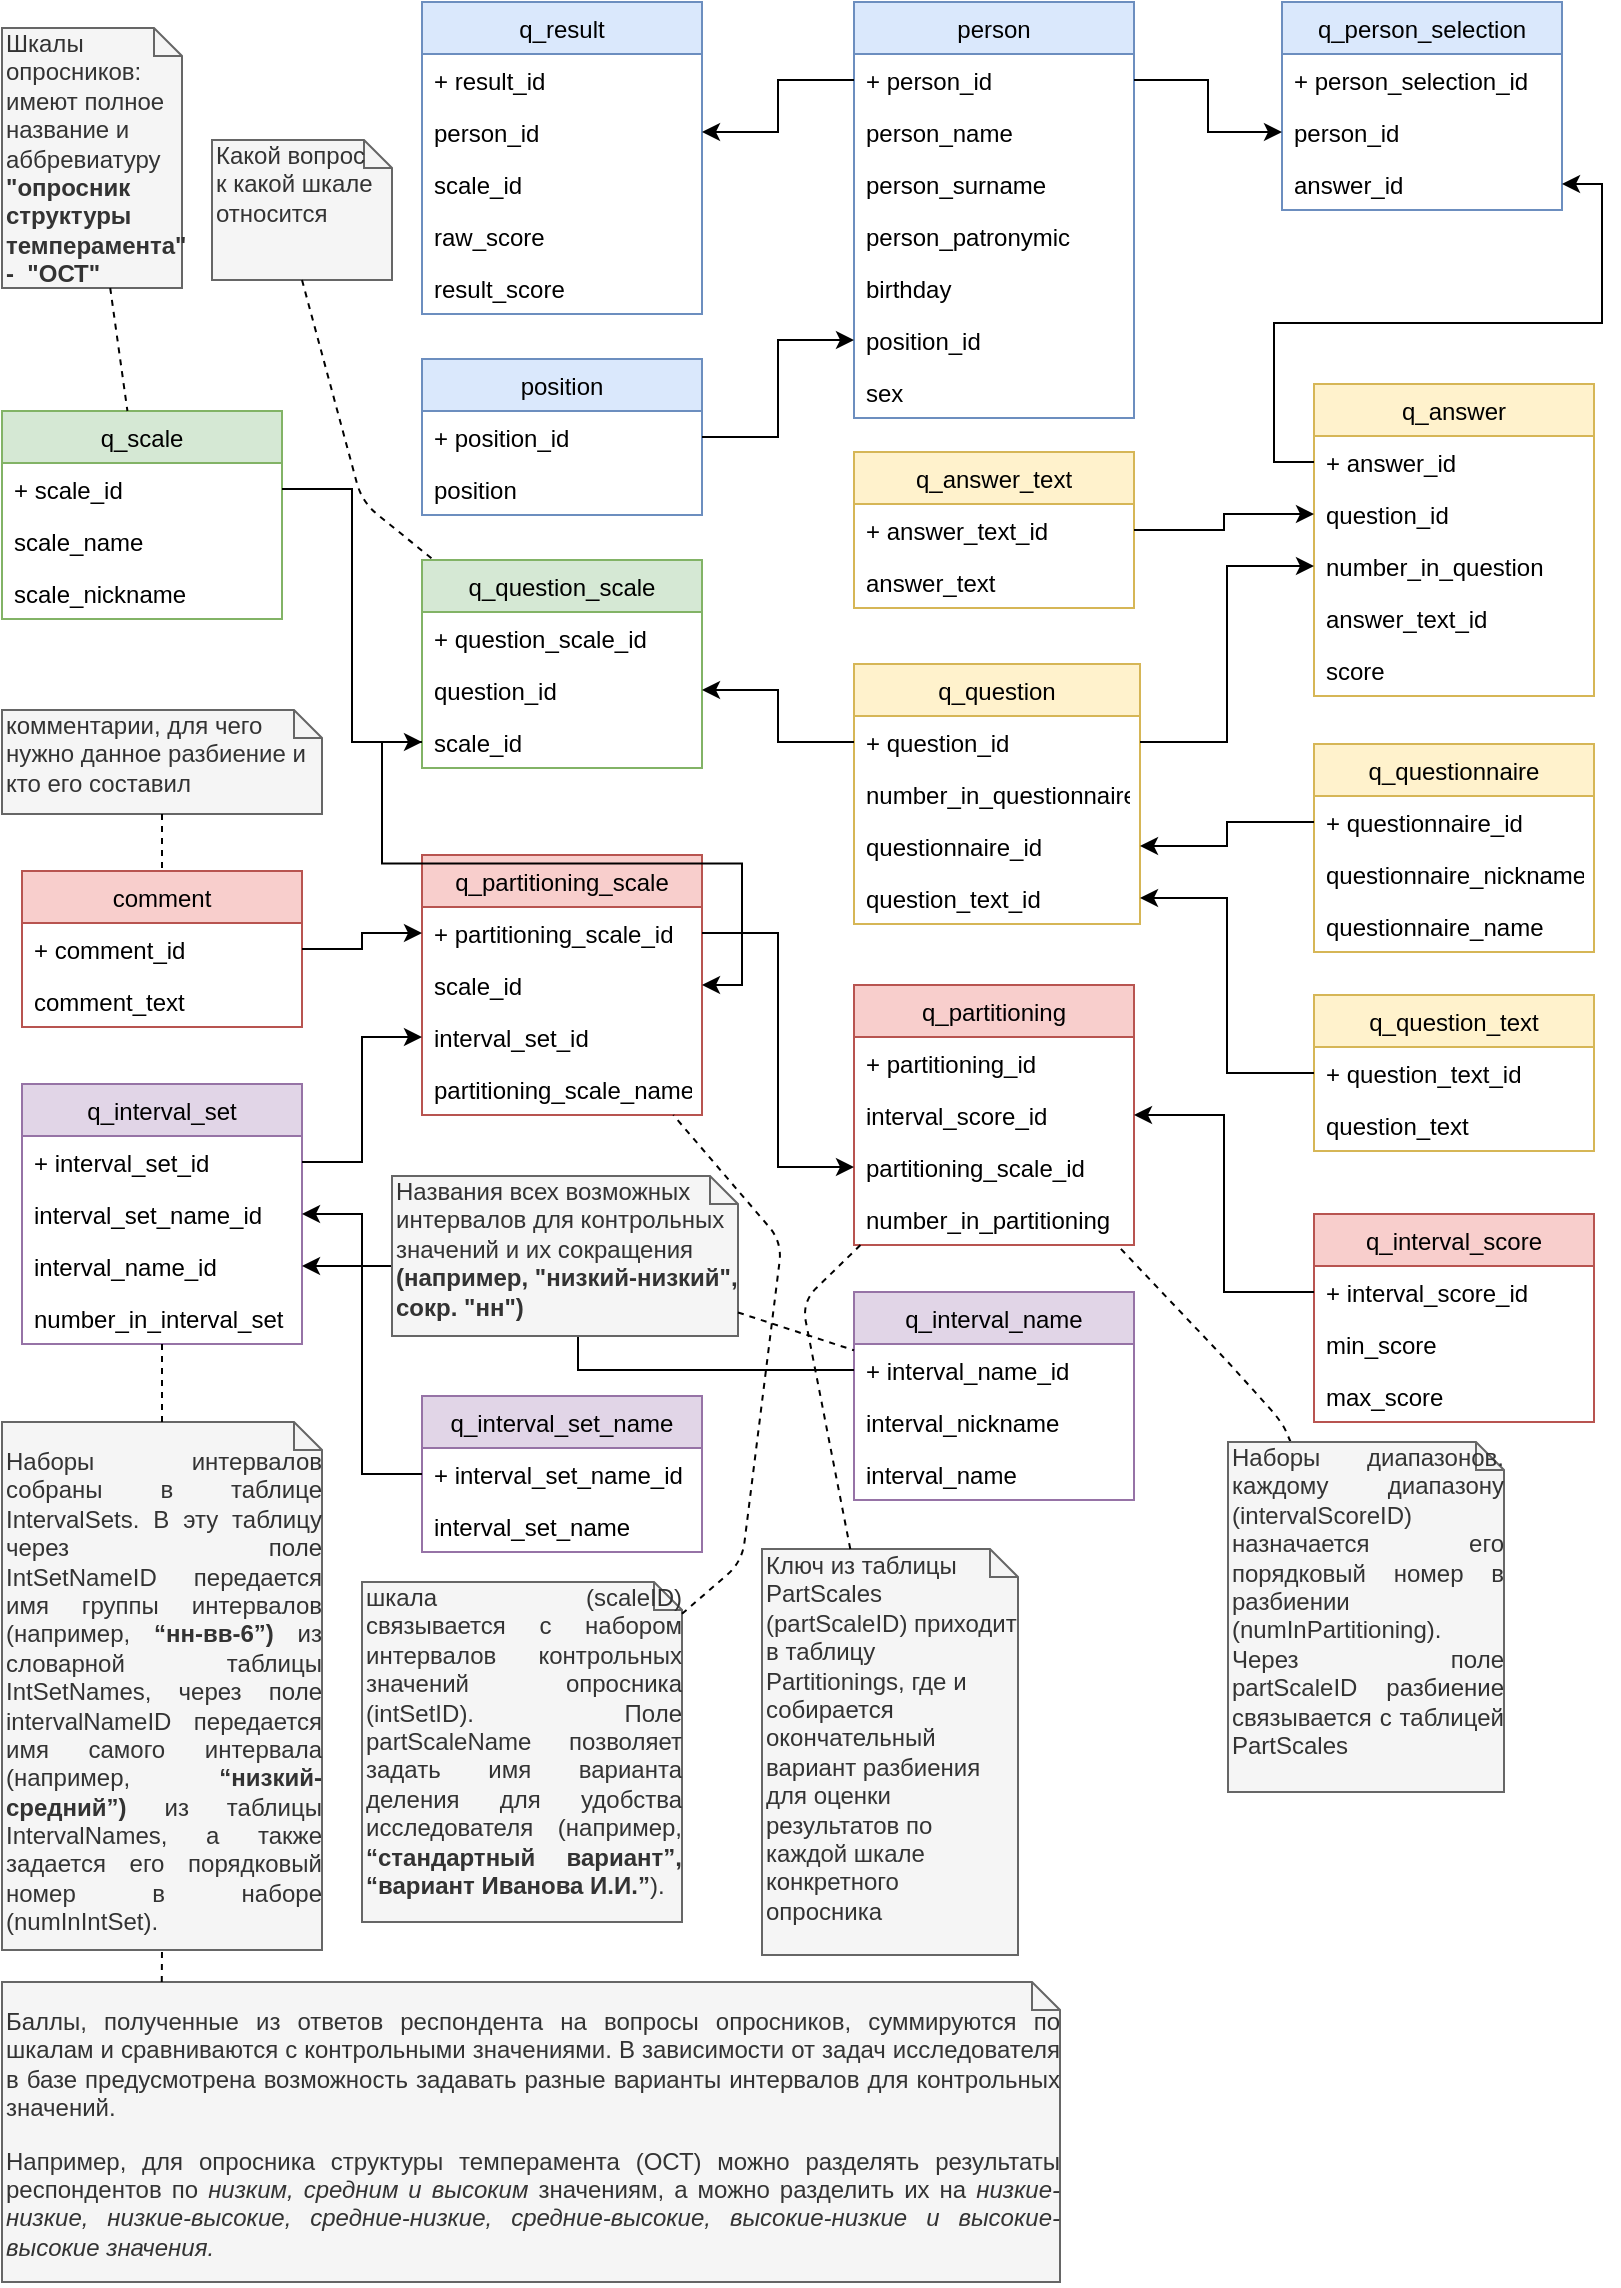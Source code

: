 <mxfile version="12.3.3" type="github" pages="1">
  <diagram id="iFBTR7gXfTiIHQD0XVNO" name="Page-1">
    <mxGraphModel dx="1172" dy="512" grid="1" gridSize="10" guides="1" tooltips="1" connect="1" arrows="1" fold="1" page="1" pageScale="1" pageWidth="827" pageHeight="1169" math="0" shadow="0">
      <root>
        <mxCell id="0"/>
        <mxCell id="1" parent="0"/>
        <mxCell id="z2BmbQ6l0MY7L84lB-eh-4" value="q_question" style="swimlane;fontStyle=0;childLayout=stackLayout;horizontal=1;startSize=26;fillColor=#fff2cc;horizontalStack=0;resizeParent=1;resizeParentMax=0;resizeLast=0;collapsible=1;marginBottom=0;strokeColor=#d6b656;" parent="1" vertex="1">
          <mxGeometry x="436" y="351" width="143" height="130" as="geometry"/>
        </mxCell>
        <mxCell id="z2BmbQ6l0MY7L84lB-eh-5" value="+ question_id" style="text;strokeColor=none;fillColor=none;align=left;verticalAlign=top;spacingLeft=4;spacingRight=4;overflow=hidden;rotatable=0;points=[[0,0.5],[1,0.5]];portConstraint=eastwest;" parent="z2BmbQ6l0MY7L84lB-eh-4" vertex="1">
          <mxGeometry y="26" width="143" height="26" as="geometry"/>
        </mxCell>
        <mxCell id="z2BmbQ6l0MY7L84lB-eh-6" value="number_in_questionnaire" style="text;strokeColor=none;fillColor=none;align=left;verticalAlign=top;spacingLeft=4;spacingRight=4;overflow=hidden;rotatable=0;points=[[0,0.5],[1,0.5]];portConstraint=eastwest;" parent="z2BmbQ6l0MY7L84lB-eh-4" vertex="1">
          <mxGeometry y="52" width="143" height="26" as="geometry"/>
        </mxCell>
        <mxCell id="z2BmbQ6l0MY7L84lB-eh-7" value="questionnaire_id" style="text;strokeColor=none;fillColor=none;align=left;verticalAlign=top;spacingLeft=4;spacingRight=4;overflow=hidden;rotatable=0;points=[[0,0.5],[1,0.5]];portConstraint=eastwest;" parent="z2BmbQ6l0MY7L84lB-eh-4" vertex="1">
          <mxGeometry y="78" width="143" height="26" as="geometry"/>
        </mxCell>
        <mxCell id="z2BmbQ6l0MY7L84lB-eh-54" value="question_text_id" style="text;strokeColor=none;fillColor=none;align=left;verticalAlign=top;spacingLeft=4;spacingRight=4;overflow=hidden;rotatable=0;points=[[0,0.5],[1,0.5]];portConstraint=eastwest;" parent="z2BmbQ6l0MY7L84lB-eh-4" vertex="1">
          <mxGeometry y="104" width="143" height="26" as="geometry"/>
        </mxCell>
        <mxCell id="z2BmbQ6l0MY7L84lB-eh-8" value="q_questionnaire" style="swimlane;fontStyle=0;childLayout=stackLayout;horizontal=1;startSize=26;fillColor=#fff2cc;horizontalStack=0;resizeParent=1;resizeParentMax=0;resizeLast=0;collapsible=1;marginBottom=0;strokeColor=#d6b656;" parent="1" vertex="1">
          <mxGeometry x="666" y="391" width="140" height="104" as="geometry"/>
        </mxCell>
        <mxCell id="z2BmbQ6l0MY7L84lB-eh-9" value="+ questionnaire_id" style="text;strokeColor=none;fillColor=none;align=left;verticalAlign=top;spacingLeft=4;spacingRight=4;overflow=hidden;rotatable=0;points=[[0,0.5],[1,0.5]];portConstraint=eastwest;" parent="z2BmbQ6l0MY7L84lB-eh-8" vertex="1">
          <mxGeometry y="26" width="140" height="26" as="geometry"/>
        </mxCell>
        <mxCell id="z2BmbQ6l0MY7L84lB-eh-10" value="questionnaire_nickname" style="text;strokeColor=none;fillColor=none;align=left;verticalAlign=top;spacingLeft=4;spacingRight=4;overflow=hidden;rotatable=0;points=[[0,0.5],[1,0.5]];portConstraint=eastwest;" parent="z2BmbQ6l0MY7L84lB-eh-8" vertex="1">
          <mxGeometry y="52" width="140" height="26" as="geometry"/>
        </mxCell>
        <mxCell id="z2BmbQ6l0MY7L84lB-eh-11" value="questionnaire_name" style="text;strokeColor=none;fillColor=none;align=left;verticalAlign=top;spacingLeft=4;spacingRight=4;overflow=hidden;rotatable=0;points=[[0,0.5],[1,0.5]];portConstraint=eastwest;" parent="z2BmbQ6l0MY7L84lB-eh-8" vertex="1">
          <mxGeometry y="78" width="140" height="26" as="geometry"/>
        </mxCell>
        <mxCell id="z2BmbQ6l0MY7L84lB-eh-12" value="person" style="swimlane;fontStyle=0;childLayout=stackLayout;horizontal=1;startSize=26;fillColor=#dae8fc;horizontalStack=0;resizeParent=1;resizeParentMax=0;resizeLast=0;collapsible=1;marginBottom=0;strokeColor=#6c8ebf;" parent="1" vertex="1">
          <mxGeometry x="436" y="20" width="140" height="208" as="geometry"/>
        </mxCell>
        <mxCell id="z2BmbQ6l0MY7L84lB-eh-13" value="+ person_id" style="text;strokeColor=none;fillColor=none;align=left;verticalAlign=top;spacingLeft=4;spacingRight=4;overflow=hidden;rotatable=0;points=[[0,0.5],[1,0.5]];portConstraint=eastwest;" parent="z2BmbQ6l0MY7L84lB-eh-12" vertex="1">
          <mxGeometry y="26" width="140" height="26" as="geometry"/>
        </mxCell>
        <mxCell id="z2BmbQ6l0MY7L84lB-eh-14" value="person_name" style="text;strokeColor=none;fillColor=none;align=left;verticalAlign=top;spacingLeft=4;spacingRight=4;overflow=hidden;rotatable=0;points=[[0,0.5],[1,0.5]];portConstraint=eastwest;" parent="z2BmbQ6l0MY7L84lB-eh-12" vertex="1">
          <mxGeometry y="52" width="140" height="26" as="geometry"/>
        </mxCell>
        <mxCell id="z2BmbQ6l0MY7L84lB-eh-15" value="person_surname" style="text;strokeColor=none;fillColor=none;align=left;verticalAlign=top;spacingLeft=4;spacingRight=4;overflow=hidden;rotatable=0;points=[[0,0.5],[1,0.5]];portConstraint=eastwest;" parent="z2BmbQ6l0MY7L84lB-eh-12" vertex="1">
          <mxGeometry y="78" width="140" height="26" as="geometry"/>
        </mxCell>
        <mxCell id="z2BmbQ6l0MY7L84lB-eh-16" value="person_patronymic" style="text;strokeColor=none;fillColor=none;align=left;verticalAlign=top;spacingLeft=4;spacingRight=4;overflow=hidden;rotatable=0;points=[[0,0.5],[1,0.5]];portConstraint=eastwest;" parent="z2BmbQ6l0MY7L84lB-eh-12" vertex="1">
          <mxGeometry y="104" width="140" height="26" as="geometry"/>
        </mxCell>
        <mxCell id="z2BmbQ6l0MY7L84lB-eh-17" value="birthday" style="text;strokeColor=none;fillColor=none;align=left;verticalAlign=top;spacingLeft=4;spacingRight=4;overflow=hidden;rotatable=0;points=[[0,0.5],[1,0.5]];portConstraint=eastwest;" parent="z2BmbQ6l0MY7L84lB-eh-12" vertex="1">
          <mxGeometry y="130" width="140" height="26" as="geometry"/>
        </mxCell>
        <mxCell id="z2BmbQ6l0MY7L84lB-eh-18" value="position_id" style="text;strokeColor=none;fillColor=none;align=left;verticalAlign=top;spacingLeft=4;spacingRight=4;overflow=hidden;rotatable=0;points=[[0,0.5],[1,0.5]];portConstraint=eastwest;" parent="z2BmbQ6l0MY7L84lB-eh-12" vertex="1">
          <mxGeometry y="156" width="140" height="26" as="geometry"/>
        </mxCell>
        <mxCell id="yYKGKoS039EIgSRdd9-Q-1" value="sex" style="text;strokeColor=none;fillColor=none;align=left;verticalAlign=top;spacingLeft=4;spacingRight=4;overflow=hidden;rotatable=0;points=[[0,0.5],[1,0.5]];portConstraint=eastwest;" vertex="1" parent="z2BmbQ6l0MY7L84lB-eh-12">
          <mxGeometry y="182" width="140" height="26" as="geometry"/>
        </mxCell>
        <mxCell id="z2BmbQ6l0MY7L84lB-eh-19" value="q_result" style="swimlane;fontStyle=0;childLayout=stackLayout;horizontal=1;startSize=26;fillColor=#dae8fc;horizontalStack=0;resizeParent=1;resizeParentMax=0;resizeLast=0;collapsible=1;marginBottom=0;strokeColor=#6c8ebf;" parent="1" vertex="1">
          <mxGeometry x="220" y="20" width="140" height="156" as="geometry"/>
        </mxCell>
        <mxCell id="z2BmbQ6l0MY7L84lB-eh-20" value="+ result_id" style="text;strokeColor=none;fillColor=none;align=left;verticalAlign=top;spacingLeft=4;spacingRight=4;overflow=hidden;rotatable=0;points=[[0,0.5],[1,0.5]];portConstraint=eastwest;" parent="z2BmbQ6l0MY7L84lB-eh-19" vertex="1">
          <mxGeometry y="26" width="140" height="26" as="geometry"/>
        </mxCell>
        <mxCell id="z2BmbQ6l0MY7L84lB-eh-21" value="person_id" style="text;strokeColor=none;fillColor=none;align=left;verticalAlign=top;spacingLeft=4;spacingRight=4;overflow=hidden;rotatable=0;points=[[0,0.5],[1,0.5]];portConstraint=eastwest;" parent="z2BmbQ6l0MY7L84lB-eh-19" vertex="1">
          <mxGeometry y="52" width="140" height="26" as="geometry"/>
        </mxCell>
        <mxCell id="z2BmbQ6l0MY7L84lB-eh-22" value="scale_id" style="text;strokeColor=none;fillColor=none;align=left;verticalAlign=top;spacingLeft=4;spacingRight=4;overflow=hidden;rotatable=0;points=[[0,0.5],[1,0.5]];portConstraint=eastwest;" parent="z2BmbQ6l0MY7L84lB-eh-19" vertex="1">
          <mxGeometry y="78" width="140" height="26" as="geometry"/>
        </mxCell>
        <mxCell id="z2BmbQ6l0MY7L84lB-eh-23" value="raw_score" style="text;strokeColor=none;fillColor=none;align=left;verticalAlign=top;spacingLeft=4;spacingRight=4;overflow=hidden;rotatable=0;points=[[0,0.5],[1,0.5]];portConstraint=eastwest;" parent="z2BmbQ6l0MY7L84lB-eh-19" vertex="1">
          <mxGeometry y="104" width="140" height="26" as="geometry"/>
        </mxCell>
        <mxCell id="z2BmbQ6l0MY7L84lB-eh-24" value="result_score" style="text;strokeColor=none;fillColor=none;align=left;verticalAlign=top;spacingLeft=4;spacingRight=4;overflow=hidden;rotatable=0;points=[[0,0.5],[1,0.5]];portConstraint=eastwest;" parent="z2BmbQ6l0MY7L84lB-eh-19" vertex="1">
          <mxGeometry y="130" width="140" height="26" as="geometry"/>
        </mxCell>
        <mxCell id="z2BmbQ6l0MY7L84lB-eh-26" value="q_person_selection" style="swimlane;fontStyle=0;childLayout=stackLayout;horizontal=1;startSize=26;fillColor=#dae8fc;horizontalStack=0;resizeParent=1;resizeParentMax=0;resizeLast=0;collapsible=1;marginBottom=0;strokeColor=#6c8ebf;" parent="1" vertex="1">
          <mxGeometry x="650" y="20" width="140" height="104" as="geometry"/>
        </mxCell>
        <mxCell id="z2BmbQ6l0MY7L84lB-eh-27" value="+ person_selection_id" style="text;strokeColor=none;fillColor=none;align=left;verticalAlign=top;spacingLeft=4;spacingRight=4;overflow=hidden;rotatable=0;points=[[0,0.5],[1,0.5]];portConstraint=eastwest;" parent="z2BmbQ6l0MY7L84lB-eh-26" vertex="1">
          <mxGeometry y="26" width="140" height="26" as="geometry"/>
        </mxCell>
        <mxCell id="z2BmbQ6l0MY7L84lB-eh-28" value="person_id" style="text;strokeColor=none;fillColor=none;align=left;verticalAlign=top;spacingLeft=4;spacingRight=4;overflow=hidden;rotatable=0;points=[[0,0.5],[1,0.5]];portConstraint=eastwest;" parent="z2BmbQ6l0MY7L84lB-eh-26" vertex="1">
          <mxGeometry y="52" width="140" height="26" as="geometry"/>
        </mxCell>
        <mxCell id="z2BmbQ6l0MY7L84lB-eh-29" value="answer_id" style="text;strokeColor=none;fillColor=none;align=left;verticalAlign=top;spacingLeft=4;spacingRight=4;overflow=hidden;rotatable=0;points=[[0,0.5],[1,0.5]];portConstraint=eastwest;" parent="z2BmbQ6l0MY7L84lB-eh-26" vertex="1">
          <mxGeometry y="78" width="140" height="26" as="geometry"/>
        </mxCell>
        <mxCell id="z2BmbQ6l0MY7L84lB-eh-32" value="q_answer" style="swimlane;fontStyle=0;childLayout=stackLayout;horizontal=1;startSize=26;fillColor=#fff2cc;horizontalStack=0;resizeParent=1;resizeParentMax=0;resizeLast=0;collapsible=1;marginBottom=0;strokeColor=#d6b656;" parent="1" vertex="1">
          <mxGeometry x="666" y="211" width="140" height="156" as="geometry"/>
        </mxCell>
        <mxCell id="z2BmbQ6l0MY7L84lB-eh-33" value="+ answer_id" style="text;strokeColor=none;fillColor=none;align=left;verticalAlign=top;spacingLeft=4;spacingRight=4;overflow=hidden;rotatable=0;points=[[0,0.5],[1,0.5]];portConstraint=eastwest;" parent="z2BmbQ6l0MY7L84lB-eh-32" vertex="1">
          <mxGeometry y="26" width="140" height="26" as="geometry"/>
        </mxCell>
        <mxCell id="z2BmbQ6l0MY7L84lB-eh-36" value="question_id" style="text;strokeColor=none;fillColor=none;align=left;verticalAlign=top;spacingLeft=4;spacingRight=4;overflow=hidden;rotatable=0;points=[[0,0.5],[1,0.5]];portConstraint=eastwest;" parent="z2BmbQ6l0MY7L84lB-eh-32" vertex="1">
          <mxGeometry y="52" width="140" height="26" as="geometry"/>
        </mxCell>
        <mxCell id="z2BmbQ6l0MY7L84lB-eh-35" value="number_in_question" style="text;strokeColor=none;fillColor=none;align=left;verticalAlign=top;spacingLeft=4;spacingRight=4;overflow=hidden;rotatable=0;points=[[0,0.5],[1,0.5]];portConstraint=eastwest;" parent="z2BmbQ6l0MY7L84lB-eh-32" vertex="1">
          <mxGeometry y="78" width="140" height="26" as="geometry"/>
        </mxCell>
        <mxCell id="z2BmbQ6l0MY7L84lB-eh-37" value="answer_text_id" style="text;strokeColor=none;fillColor=none;align=left;verticalAlign=top;spacingLeft=4;spacingRight=4;overflow=hidden;rotatable=0;points=[[0,0.5],[1,0.5]];portConstraint=eastwest;" parent="z2BmbQ6l0MY7L84lB-eh-32" vertex="1">
          <mxGeometry y="104" width="140" height="26" as="geometry"/>
        </mxCell>
        <mxCell id="z2BmbQ6l0MY7L84lB-eh-38" value="score" style="text;strokeColor=none;fillColor=none;align=left;verticalAlign=top;spacingLeft=4;spacingRight=4;overflow=hidden;rotatable=0;points=[[0,0.5],[1,0.5]];portConstraint=eastwest;" parent="z2BmbQ6l0MY7L84lB-eh-32" vertex="1">
          <mxGeometry y="130" width="140" height="26" as="geometry"/>
        </mxCell>
        <mxCell id="z2BmbQ6l0MY7L84lB-eh-39" value="q_answer_text" style="swimlane;fontStyle=0;childLayout=stackLayout;horizontal=1;startSize=26;fillColor=#fff2cc;horizontalStack=0;resizeParent=1;resizeParentMax=0;resizeLast=0;collapsible=1;marginBottom=0;strokeColor=#d6b656;" parent="1" vertex="1">
          <mxGeometry x="436" y="245" width="140" height="78" as="geometry"/>
        </mxCell>
        <mxCell id="z2BmbQ6l0MY7L84lB-eh-40" value="+ answer_text_id" style="text;strokeColor=none;fillColor=none;align=left;verticalAlign=top;spacingLeft=4;spacingRight=4;overflow=hidden;rotatable=0;points=[[0,0.5],[1,0.5]];portConstraint=eastwest;" parent="z2BmbQ6l0MY7L84lB-eh-39" vertex="1">
          <mxGeometry y="26" width="140" height="26" as="geometry"/>
        </mxCell>
        <mxCell id="z2BmbQ6l0MY7L84lB-eh-41" value="answer_text" style="text;strokeColor=none;fillColor=none;align=left;verticalAlign=top;spacingLeft=4;spacingRight=4;overflow=hidden;rotatable=0;points=[[0,0.5],[1,0.5]];portConstraint=eastwest;" parent="z2BmbQ6l0MY7L84lB-eh-39" vertex="1">
          <mxGeometry y="52" width="140" height="26" as="geometry"/>
        </mxCell>
        <mxCell id="z2BmbQ6l0MY7L84lB-eh-49" style="edgeStyle=orthogonalEdgeStyle;rounded=0;orthogonalLoop=1;jettySize=auto;html=1;" parent="1" source="z2BmbQ6l0MY7L84lB-eh-13" target="z2BmbQ6l0MY7L84lB-eh-28" edge="1">
          <mxGeometry relative="1" as="geometry"/>
        </mxCell>
        <mxCell id="z2BmbQ6l0MY7L84lB-eh-50" style="edgeStyle=orthogonalEdgeStyle;rounded=0;orthogonalLoop=1;jettySize=auto;html=1;" parent="1" source="z2BmbQ6l0MY7L84lB-eh-13" target="z2BmbQ6l0MY7L84lB-eh-21" edge="1">
          <mxGeometry relative="1" as="geometry"/>
        </mxCell>
        <mxCell id="z2BmbQ6l0MY7L84lB-eh-52" style="edgeStyle=orthogonalEdgeStyle;rounded=0;orthogonalLoop=1;jettySize=auto;html=1;" parent="1" source="z2BmbQ6l0MY7L84lB-eh-33" target="z2BmbQ6l0MY7L84lB-eh-29" edge="1">
          <mxGeometry relative="1" as="geometry"/>
        </mxCell>
        <mxCell id="z2BmbQ6l0MY7L84lB-eh-53" style="edgeStyle=orthogonalEdgeStyle;rounded=0;orthogonalLoop=1;jettySize=auto;html=1;" parent="1" source="z2BmbQ6l0MY7L84lB-eh-40" target="z2BmbQ6l0MY7L84lB-eh-36" edge="1">
          <mxGeometry relative="1" as="geometry"/>
        </mxCell>
        <mxCell id="yYKGKoS039EIgSRdd9-Q-2" value="q_question_text" style="swimlane;fontStyle=0;childLayout=stackLayout;horizontal=1;startSize=26;fillColor=#fff2cc;horizontalStack=0;resizeParent=1;resizeParentMax=0;resizeLast=0;collapsible=1;marginBottom=0;strokeColor=#d6b656;" vertex="1" parent="1">
          <mxGeometry x="666" y="516.5" width="140" height="78" as="geometry"/>
        </mxCell>
        <mxCell id="yYKGKoS039EIgSRdd9-Q-3" value="+ question_text_id" style="text;strokeColor=none;fillColor=none;align=left;verticalAlign=top;spacingLeft=4;spacingRight=4;overflow=hidden;rotatable=0;points=[[0,0.5],[1,0.5]];portConstraint=eastwest;" vertex="1" parent="yYKGKoS039EIgSRdd9-Q-2">
          <mxGeometry y="26" width="140" height="26" as="geometry"/>
        </mxCell>
        <mxCell id="yYKGKoS039EIgSRdd9-Q-4" value="question_text" style="text;strokeColor=none;fillColor=none;align=left;verticalAlign=top;spacingLeft=4;spacingRight=4;overflow=hidden;rotatable=0;points=[[0,0.5],[1,0.5]];portConstraint=eastwest;" vertex="1" parent="yYKGKoS039EIgSRdd9-Q-2">
          <mxGeometry y="52" width="140" height="26" as="geometry"/>
        </mxCell>
        <mxCell id="yYKGKoS039EIgSRdd9-Q-12" style="edgeStyle=orthogonalEdgeStyle;rounded=0;orthogonalLoop=1;jettySize=auto;html=1;" edge="1" parent="1" source="yYKGKoS039EIgSRdd9-Q-3" target="z2BmbQ6l0MY7L84lB-eh-54">
          <mxGeometry relative="1" as="geometry"/>
        </mxCell>
        <mxCell id="yYKGKoS039EIgSRdd9-Q-13" style="edgeStyle=orthogonalEdgeStyle;rounded=0;orthogonalLoop=1;jettySize=auto;html=1;" edge="1" parent="1" source="z2BmbQ6l0MY7L84lB-eh-5" target="z2BmbQ6l0MY7L84lB-eh-35">
          <mxGeometry relative="1" as="geometry"/>
        </mxCell>
        <mxCell id="yYKGKoS039EIgSRdd9-Q-14" style="edgeStyle=orthogonalEdgeStyle;rounded=0;orthogonalLoop=1;jettySize=auto;html=1;" edge="1" parent="1" source="z2BmbQ6l0MY7L84lB-eh-9" target="z2BmbQ6l0MY7L84lB-eh-7">
          <mxGeometry relative="1" as="geometry"/>
        </mxCell>
        <mxCell id="yYKGKoS039EIgSRdd9-Q-15" value="q_question_scale" style="swimlane;fontStyle=0;childLayout=stackLayout;horizontal=1;startSize=26;fillColor=#d5e8d4;horizontalStack=0;resizeParent=1;resizeParentMax=0;resizeLast=0;collapsible=1;marginBottom=0;strokeColor=#82b366;" vertex="1" parent="1">
          <mxGeometry x="220" y="299" width="140" height="104" as="geometry"/>
        </mxCell>
        <mxCell id="yYKGKoS039EIgSRdd9-Q-16" value="+ question_scale_id" style="text;strokeColor=none;fillColor=none;align=left;verticalAlign=top;spacingLeft=4;spacingRight=4;overflow=hidden;rotatable=0;points=[[0,0.5],[1,0.5]];portConstraint=eastwest;" vertex="1" parent="yYKGKoS039EIgSRdd9-Q-15">
          <mxGeometry y="26" width="140" height="26" as="geometry"/>
        </mxCell>
        <mxCell id="yYKGKoS039EIgSRdd9-Q-17" value="question_id" style="text;strokeColor=none;fillColor=none;align=left;verticalAlign=top;spacingLeft=4;spacingRight=4;overflow=hidden;rotatable=0;points=[[0,0.5],[1,0.5]];portConstraint=eastwest;" vertex="1" parent="yYKGKoS039EIgSRdd9-Q-15">
          <mxGeometry y="52" width="140" height="26" as="geometry"/>
        </mxCell>
        <mxCell id="yYKGKoS039EIgSRdd9-Q-18" value="scale_id" style="text;strokeColor=none;fillColor=none;align=left;verticalAlign=top;spacingLeft=4;spacingRight=4;overflow=hidden;rotatable=0;points=[[0,0.5],[1,0.5]];portConstraint=eastwest;" vertex="1" parent="yYKGKoS039EIgSRdd9-Q-15">
          <mxGeometry y="78" width="140" height="26" as="geometry"/>
        </mxCell>
        <mxCell id="yYKGKoS039EIgSRdd9-Q-19" value="q_scale" style="swimlane;fontStyle=0;childLayout=stackLayout;horizontal=1;startSize=26;fillColor=#d5e8d4;horizontalStack=0;resizeParent=1;resizeParentMax=0;resizeLast=0;collapsible=1;marginBottom=0;strokeColor=#82b366;" vertex="1" parent="1">
          <mxGeometry x="10" y="224.5" width="140" height="104" as="geometry"/>
        </mxCell>
        <mxCell id="yYKGKoS039EIgSRdd9-Q-20" value="+ scale_id" style="text;strokeColor=none;fillColor=none;align=left;verticalAlign=top;spacingLeft=4;spacingRight=4;overflow=hidden;rotatable=0;points=[[0,0.5],[1,0.5]];portConstraint=eastwest;" vertex="1" parent="yYKGKoS039EIgSRdd9-Q-19">
          <mxGeometry y="26" width="140" height="26" as="geometry"/>
        </mxCell>
        <mxCell id="yYKGKoS039EIgSRdd9-Q-21" value="scale_name" style="text;strokeColor=none;fillColor=none;align=left;verticalAlign=top;spacingLeft=4;spacingRight=4;overflow=hidden;rotatable=0;points=[[0,0.5],[1,0.5]];portConstraint=eastwest;" vertex="1" parent="yYKGKoS039EIgSRdd9-Q-19">
          <mxGeometry y="52" width="140" height="26" as="geometry"/>
        </mxCell>
        <mxCell id="yYKGKoS039EIgSRdd9-Q-22" value="scale_nickname" style="text;strokeColor=none;fillColor=none;align=left;verticalAlign=top;spacingLeft=4;spacingRight=4;overflow=hidden;rotatable=0;points=[[0,0.5],[1,0.5]];portConstraint=eastwest;" vertex="1" parent="yYKGKoS039EIgSRdd9-Q-19">
          <mxGeometry y="78" width="140" height="26" as="geometry"/>
        </mxCell>
        <mxCell id="yYKGKoS039EIgSRdd9-Q-23" value="q_partitioning_scale" style="swimlane;fontStyle=0;childLayout=stackLayout;horizontal=1;startSize=26;fillColor=#f8cecc;horizontalStack=0;resizeParent=1;resizeParentMax=0;resizeLast=0;collapsible=1;marginBottom=0;strokeColor=#b85450;" vertex="1" parent="1">
          <mxGeometry x="220" y="446.5" width="140" height="130" as="geometry"/>
        </mxCell>
        <mxCell id="yYKGKoS039EIgSRdd9-Q-24" value="+ partitioning_scale_id" style="text;strokeColor=none;fillColor=none;align=left;verticalAlign=top;spacingLeft=4;spacingRight=4;overflow=hidden;rotatable=0;points=[[0,0.5],[1,0.5]];portConstraint=eastwest;" vertex="1" parent="yYKGKoS039EIgSRdd9-Q-23">
          <mxGeometry y="26" width="140" height="26" as="geometry"/>
        </mxCell>
        <mxCell id="yYKGKoS039EIgSRdd9-Q-25" value="scale_id" style="text;strokeColor=none;fillColor=none;align=left;verticalAlign=top;spacingLeft=4;spacingRight=4;overflow=hidden;rotatable=0;points=[[0,0.5],[1,0.5]];portConstraint=eastwest;" vertex="1" parent="yYKGKoS039EIgSRdd9-Q-23">
          <mxGeometry y="52" width="140" height="26" as="geometry"/>
        </mxCell>
        <mxCell id="yYKGKoS039EIgSRdd9-Q-27" value="interval_set_id" style="text;strokeColor=none;fillColor=none;align=left;verticalAlign=top;spacingLeft=4;spacingRight=4;overflow=hidden;rotatable=0;points=[[0,0.5],[1,0.5]];portConstraint=eastwest;" vertex="1" parent="yYKGKoS039EIgSRdd9-Q-23">
          <mxGeometry y="78" width="140" height="26" as="geometry"/>
        </mxCell>
        <mxCell id="yYKGKoS039EIgSRdd9-Q-26" value="partitioning_scale_name" style="text;strokeColor=none;fillColor=none;align=left;verticalAlign=top;spacingLeft=4;spacingRight=4;overflow=hidden;rotatable=0;points=[[0,0.5],[1,0.5]];portConstraint=eastwest;" vertex="1" parent="yYKGKoS039EIgSRdd9-Q-23">
          <mxGeometry y="104" width="140" height="26" as="geometry"/>
        </mxCell>
        <mxCell id="yYKGKoS039EIgSRdd9-Q-28" style="edgeStyle=orthogonalEdgeStyle;rounded=0;orthogonalLoop=1;jettySize=auto;html=1;" edge="1" parent="1" source="z2BmbQ6l0MY7L84lB-eh-5" target="yYKGKoS039EIgSRdd9-Q-17">
          <mxGeometry relative="1" as="geometry"/>
        </mxCell>
        <mxCell id="yYKGKoS039EIgSRdd9-Q-29" style="edgeStyle=orthogonalEdgeStyle;rounded=0;orthogonalLoop=1;jettySize=auto;html=1;" edge="1" parent="1" source="yYKGKoS039EIgSRdd9-Q-20" target="yYKGKoS039EIgSRdd9-Q-18">
          <mxGeometry relative="1" as="geometry"/>
        </mxCell>
        <mxCell id="yYKGKoS039EIgSRdd9-Q-30" style="edgeStyle=orthogonalEdgeStyle;rounded=0;orthogonalLoop=1;jettySize=auto;html=1;" edge="1" parent="1" source="yYKGKoS039EIgSRdd9-Q-18" target="yYKGKoS039EIgSRdd9-Q-25">
          <mxGeometry relative="1" as="geometry"/>
        </mxCell>
        <mxCell id="yYKGKoS039EIgSRdd9-Q-31" value="q_interval_set" style="swimlane;fontStyle=0;childLayout=stackLayout;horizontal=1;startSize=26;fillColor=#e1d5e7;horizontalStack=0;resizeParent=1;resizeParentMax=0;resizeLast=0;collapsible=1;marginBottom=0;strokeColor=#9673a6;" vertex="1" parent="1">
          <mxGeometry x="20" y="561" width="140" height="130" as="geometry"/>
        </mxCell>
        <mxCell id="yYKGKoS039EIgSRdd9-Q-32" value="+ interval_set_id" style="text;strokeColor=none;fillColor=none;align=left;verticalAlign=top;spacingLeft=4;spacingRight=4;overflow=hidden;rotatable=0;points=[[0,0.5],[1,0.5]];portConstraint=eastwest;" vertex="1" parent="yYKGKoS039EIgSRdd9-Q-31">
          <mxGeometry y="26" width="140" height="26" as="geometry"/>
        </mxCell>
        <mxCell id="yYKGKoS039EIgSRdd9-Q-33" value="interval_set_name_id" style="text;strokeColor=none;fillColor=none;align=left;verticalAlign=top;spacingLeft=4;spacingRight=4;overflow=hidden;rotatable=0;points=[[0,0.5],[1,0.5]];portConstraint=eastwest;" vertex="1" parent="yYKGKoS039EIgSRdd9-Q-31">
          <mxGeometry y="52" width="140" height="26" as="geometry"/>
        </mxCell>
        <mxCell id="yYKGKoS039EIgSRdd9-Q-34" value="interval_name_id" style="text;strokeColor=none;fillColor=none;align=left;verticalAlign=top;spacingLeft=4;spacingRight=4;overflow=hidden;rotatable=0;points=[[0,0.5],[1,0.5]];portConstraint=eastwest;" vertex="1" parent="yYKGKoS039EIgSRdd9-Q-31">
          <mxGeometry y="78" width="140" height="26" as="geometry"/>
        </mxCell>
        <mxCell id="yYKGKoS039EIgSRdd9-Q-35" value="number_in_interval_set" style="text;strokeColor=none;fillColor=none;align=left;verticalAlign=top;spacingLeft=4;spacingRight=4;overflow=hidden;rotatable=0;points=[[0,0.5],[1,0.5]];portConstraint=eastwest;" vertex="1" parent="yYKGKoS039EIgSRdd9-Q-31">
          <mxGeometry y="104" width="140" height="26" as="geometry"/>
        </mxCell>
        <mxCell id="yYKGKoS039EIgSRdd9-Q-36" style="edgeStyle=orthogonalEdgeStyle;rounded=0;orthogonalLoop=1;jettySize=auto;html=1;" edge="1" parent="1" source="yYKGKoS039EIgSRdd9-Q-32" target="yYKGKoS039EIgSRdd9-Q-27">
          <mxGeometry relative="1" as="geometry"/>
        </mxCell>
        <mxCell id="yYKGKoS039EIgSRdd9-Q-37" value="q_interval_set_name" style="swimlane;fontStyle=0;childLayout=stackLayout;horizontal=1;startSize=26;fillColor=#e1d5e7;horizontalStack=0;resizeParent=1;resizeParentMax=0;resizeLast=0;collapsible=1;marginBottom=0;strokeColor=#9673a6;" vertex="1" parent="1">
          <mxGeometry x="220" y="717" width="140" height="78" as="geometry"/>
        </mxCell>
        <mxCell id="yYKGKoS039EIgSRdd9-Q-38" value="+ interval_set_name_id" style="text;strokeColor=none;fillColor=none;align=left;verticalAlign=top;spacingLeft=4;spacingRight=4;overflow=hidden;rotatable=0;points=[[0,0.5],[1,0.5]];portConstraint=eastwest;" vertex="1" parent="yYKGKoS039EIgSRdd9-Q-37">
          <mxGeometry y="26" width="140" height="26" as="geometry"/>
        </mxCell>
        <mxCell id="yYKGKoS039EIgSRdd9-Q-39" value="interval_set_name" style="text;strokeColor=none;fillColor=none;align=left;verticalAlign=top;spacingLeft=4;spacingRight=4;overflow=hidden;rotatable=0;points=[[0,0.5],[1,0.5]];portConstraint=eastwest;" vertex="1" parent="yYKGKoS039EIgSRdd9-Q-37">
          <mxGeometry y="52" width="140" height="26" as="geometry"/>
        </mxCell>
        <mxCell id="yYKGKoS039EIgSRdd9-Q-41" style="edgeStyle=orthogonalEdgeStyle;rounded=0;orthogonalLoop=1;jettySize=auto;html=1;" edge="1" parent="1" source="yYKGKoS039EIgSRdd9-Q-38" target="yYKGKoS039EIgSRdd9-Q-33">
          <mxGeometry relative="1" as="geometry"/>
        </mxCell>
        <mxCell id="yYKGKoS039EIgSRdd9-Q-42" value="q_interval_name" style="swimlane;fontStyle=0;childLayout=stackLayout;horizontal=1;startSize=26;fillColor=#e1d5e7;horizontalStack=0;resizeParent=1;resizeParentMax=0;resizeLast=0;collapsible=1;marginBottom=0;strokeColor=#9673a6;" vertex="1" parent="1">
          <mxGeometry x="436" y="665" width="140" height="104" as="geometry"/>
        </mxCell>
        <mxCell id="yYKGKoS039EIgSRdd9-Q-43" value="+ interval_name_id" style="text;strokeColor=none;fillColor=none;align=left;verticalAlign=top;spacingLeft=4;spacingRight=4;overflow=hidden;rotatable=0;points=[[0,0.5],[1,0.5]];portConstraint=eastwest;" vertex="1" parent="yYKGKoS039EIgSRdd9-Q-42">
          <mxGeometry y="26" width="140" height="26" as="geometry"/>
        </mxCell>
        <mxCell id="yYKGKoS039EIgSRdd9-Q-44" value="interval_nickname" style="text;strokeColor=none;fillColor=none;align=left;verticalAlign=top;spacingLeft=4;spacingRight=4;overflow=hidden;rotatable=0;points=[[0,0.5],[1,0.5]];portConstraint=eastwest;" vertex="1" parent="yYKGKoS039EIgSRdd9-Q-42">
          <mxGeometry y="52" width="140" height="26" as="geometry"/>
        </mxCell>
        <mxCell id="yYKGKoS039EIgSRdd9-Q-45" value="interval_name" style="text;strokeColor=none;fillColor=none;align=left;verticalAlign=top;spacingLeft=4;spacingRight=4;overflow=hidden;rotatable=0;points=[[0,0.5],[1,0.5]];portConstraint=eastwest;" vertex="1" parent="yYKGKoS039EIgSRdd9-Q-42">
          <mxGeometry y="78" width="140" height="26" as="geometry"/>
        </mxCell>
        <mxCell id="yYKGKoS039EIgSRdd9-Q-46" style="edgeStyle=orthogonalEdgeStyle;rounded=0;orthogonalLoop=1;jettySize=auto;html=1;" edge="1" parent="1" source="yYKGKoS039EIgSRdd9-Q-43" target="yYKGKoS039EIgSRdd9-Q-34">
          <mxGeometry relative="1" as="geometry"/>
        </mxCell>
        <mxCell id="yYKGKoS039EIgSRdd9-Q-47" value="q_partitioning" style="swimlane;fontStyle=0;childLayout=stackLayout;horizontal=1;startSize=26;fillColor=#f8cecc;horizontalStack=0;resizeParent=1;resizeParentMax=0;resizeLast=0;collapsible=1;marginBottom=0;strokeColor=#b85450;" vertex="1" parent="1">
          <mxGeometry x="436" y="511.5" width="140" height="130" as="geometry"/>
        </mxCell>
        <mxCell id="yYKGKoS039EIgSRdd9-Q-48" value="+ partitioning_id" style="text;strokeColor=none;fillColor=none;align=left;verticalAlign=top;spacingLeft=4;spacingRight=4;overflow=hidden;rotatable=0;points=[[0,0.5],[1,0.5]];portConstraint=eastwest;" vertex="1" parent="yYKGKoS039EIgSRdd9-Q-47">
          <mxGeometry y="26" width="140" height="26" as="geometry"/>
        </mxCell>
        <mxCell id="yYKGKoS039EIgSRdd9-Q-49" value="interval_score_id" style="text;strokeColor=none;fillColor=none;align=left;verticalAlign=top;spacingLeft=4;spacingRight=4;overflow=hidden;rotatable=0;points=[[0,0.5],[1,0.5]];portConstraint=eastwest;" vertex="1" parent="yYKGKoS039EIgSRdd9-Q-47">
          <mxGeometry y="52" width="140" height="26" as="geometry"/>
        </mxCell>
        <mxCell id="yYKGKoS039EIgSRdd9-Q-51" value="partitioning_scale_id" style="text;strokeColor=none;fillColor=none;align=left;verticalAlign=top;spacingLeft=4;spacingRight=4;overflow=hidden;rotatable=0;points=[[0,0.5],[1,0.5]];portConstraint=eastwest;" vertex="1" parent="yYKGKoS039EIgSRdd9-Q-47">
          <mxGeometry y="78" width="140" height="26" as="geometry"/>
        </mxCell>
        <mxCell id="yYKGKoS039EIgSRdd9-Q-50" value="number_in_partitioning" style="text;strokeColor=none;fillColor=none;align=left;verticalAlign=top;spacingLeft=4;spacingRight=4;overflow=hidden;rotatable=0;points=[[0,0.5],[1,0.5]];portConstraint=eastwest;" vertex="1" parent="yYKGKoS039EIgSRdd9-Q-47">
          <mxGeometry y="104" width="140" height="26" as="geometry"/>
        </mxCell>
        <mxCell id="yYKGKoS039EIgSRdd9-Q-52" value="q_interval_score" style="swimlane;fontStyle=0;childLayout=stackLayout;horizontal=1;startSize=26;fillColor=#f8cecc;horizontalStack=0;resizeParent=1;resizeParentMax=0;resizeLast=0;collapsible=1;marginBottom=0;strokeColor=#b85450;" vertex="1" parent="1">
          <mxGeometry x="666" y="626" width="140" height="104" as="geometry"/>
        </mxCell>
        <mxCell id="yYKGKoS039EIgSRdd9-Q-53" value="+ interval_score_id" style="text;strokeColor=none;fillColor=none;align=left;verticalAlign=top;spacingLeft=4;spacingRight=4;overflow=hidden;rotatable=0;points=[[0,0.5],[1,0.5]];portConstraint=eastwest;" vertex="1" parent="yYKGKoS039EIgSRdd9-Q-52">
          <mxGeometry y="26" width="140" height="26" as="geometry"/>
        </mxCell>
        <mxCell id="yYKGKoS039EIgSRdd9-Q-54" value="min_score" style="text;strokeColor=none;fillColor=none;align=left;verticalAlign=top;spacingLeft=4;spacingRight=4;overflow=hidden;rotatable=0;points=[[0,0.5],[1,0.5]];portConstraint=eastwest;" vertex="1" parent="yYKGKoS039EIgSRdd9-Q-52">
          <mxGeometry y="52" width="140" height="26" as="geometry"/>
        </mxCell>
        <mxCell id="yYKGKoS039EIgSRdd9-Q-55" value="max_score" style="text;strokeColor=none;fillColor=none;align=left;verticalAlign=top;spacingLeft=4;spacingRight=4;overflow=hidden;rotatable=0;points=[[0,0.5],[1,0.5]];portConstraint=eastwest;" vertex="1" parent="yYKGKoS039EIgSRdd9-Q-52">
          <mxGeometry y="78" width="140" height="26" as="geometry"/>
        </mxCell>
        <mxCell id="yYKGKoS039EIgSRdd9-Q-56" style="edgeStyle=orthogonalEdgeStyle;rounded=0;orthogonalLoop=1;jettySize=auto;html=1;" edge="1" parent="1" source="yYKGKoS039EIgSRdd9-Q-53" target="yYKGKoS039EIgSRdd9-Q-49">
          <mxGeometry relative="1" as="geometry"/>
        </mxCell>
        <mxCell id="yYKGKoS039EIgSRdd9-Q-58" style="edgeStyle=orthogonalEdgeStyle;rounded=0;orthogonalLoop=1;jettySize=auto;html=1;" edge="1" parent="1" source="yYKGKoS039EIgSRdd9-Q-24" target="yYKGKoS039EIgSRdd9-Q-51">
          <mxGeometry relative="1" as="geometry"/>
        </mxCell>
        <mxCell id="yYKGKoS039EIgSRdd9-Q-59" value="comment" style="swimlane;fontStyle=0;childLayout=stackLayout;horizontal=1;startSize=26;fillColor=#f8cecc;horizontalStack=0;resizeParent=1;resizeParentMax=0;resizeLast=0;collapsible=1;marginBottom=0;strokeColor=#b85450;" vertex="1" parent="1">
          <mxGeometry x="20" y="454.5" width="140" height="78" as="geometry"/>
        </mxCell>
        <mxCell id="yYKGKoS039EIgSRdd9-Q-60" value="+ comment_id" style="text;strokeColor=none;fillColor=none;align=left;verticalAlign=top;spacingLeft=4;spacingRight=4;overflow=hidden;rotatable=0;points=[[0,0.5],[1,0.5]];portConstraint=eastwest;" vertex="1" parent="yYKGKoS039EIgSRdd9-Q-59">
          <mxGeometry y="26" width="140" height="26" as="geometry"/>
        </mxCell>
        <mxCell id="yYKGKoS039EIgSRdd9-Q-61" value="comment_text" style="text;strokeColor=none;fillColor=none;align=left;verticalAlign=top;spacingLeft=4;spacingRight=4;overflow=hidden;rotatable=0;points=[[0,0.5],[1,0.5]];portConstraint=eastwest;" vertex="1" parent="yYKGKoS039EIgSRdd9-Q-59">
          <mxGeometry y="52" width="140" height="26" as="geometry"/>
        </mxCell>
        <mxCell id="yYKGKoS039EIgSRdd9-Q-62" style="edgeStyle=orthogonalEdgeStyle;rounded=0;orthogonalLoop=1;jettySize=auto;html=1;" edge="1" parent="1" source="yYKGKoS039EIgSRdd9-Q-60" target="yYKGKoS039EIgSRdd9-Q-24">
          <mxGeometry relative="1" as="geometry"/>
        </mxCell>
        <mxCell id="yYKGKoS039EIgSRdd9-Q-67" value="position" style="swimlane;fontStyle=0;childLayout=stackLayout;horizontal=1;startSize=26;fillColor=#dae8fc;horizontalStack=0;resizeParent=1;resizeParentMax=0;resizeLast=0;collapsible=1;marginBottom=0;strokeColor=#6c8ebf;" vertex="1" parent="1">
          <mxGeometry x="220" y="198.5" width="140" height="78" as="geometry"/>
        </mxCell>
        <mxCell id="yYKGKoS039EIgSRdd9-Q-68" value="+ position_id" style="text;strokeColor=none;fillColor=none;align=left;verticalAlign=top;spacingLeft=4;spacingRight=4;overflow=hidden;rotatable=0;points=[[0,0.5],[1,0.5]];portConstraint=eastwest;" vertex="1" parent="yYKGKoS039EIgSRdd9-Q-67">
          <mxGeometry y="26" width="140" height="26" as="geometry"/>
        </mxCell>
        <mxCell id="yYKGKoS039EIgSRdd9-Q-69" value="position" style="text;strokeColor=none;fillColor=none;align=left;verticalAlign=top;spacingLeft=4;spacingRight=4;overflow=hidden;rotatable=0;points=[[0,0.5],[1,0.5]];portConstraint=eastwest;" vertex="1" parent="yYKGKoS039EIgSRdd9-Q-67">
          <mxGeometry y="52" width="140" height="26" as="geometry"/>
        </mxCell>
        <mxCell id="yYKGKoS039EIgSRdd9-Q-70" style="edgeStyle=orthogonalEdgeStyle;rounded=0;orthogonalLoop=1;jettySize=auto;html=1;" edge="1" parent="1" source="yYKGKoS039EIgSRdd9-Q-68" target="z2BmbQ6l0MY7L84lB-eh-18">
          <mxGeometry relative="1" as="geometry"/>
        </mxCell>
        <mxCell id="yYKGKoS039EIgSRdd9-Q-71" value="" style="endArrow=none;dashed=1;html=1;" edge="1" parent="1" source="yYKGKoS039EIgSRdd9-Q-73" target="yYKGKoS039EIgSRdd9-Q-47">
          <mxGeometry width="50" height="50" relative="1" as="geometry">
            <mxPoint x="710" y="860" as="sourcePoint"/>
            <mxPoint x="70" y="820" as="targetPoint"/>
            <Array as="points">
              <mxPoint x="650" y="730"/>
              <mxPoint x="623" y="700"/>
            </Array>
          </mxGeometry>
        </mxCell>
        <mxCell id="yYKGKoS039EIgSRdd9-Q-73" value="&lt;div style=&quot;text-align: justify&quot;&gt;&lt;span&gt;Наборы диапазонов&lt;/span&gt;&lt;span&gt;. каждому диапазону (&lt;/span&gt;&lt;span lang=&quot;EN-US&quot;&gt;intervalScoreID&lt;/span&gt;&lt;span&gt;) назначается его порядковый номер в разбиении (&lt;/span&gt;&lt;span lang=&quot;EN-US&quot;&gt;numInPartitioning&lt;/span&gt;&lt;span&gt;). Через поле &lt;/span&gt;&lt;span lang=&quot;EN-US&quot;&gt;partScaleID&amp;nbsp;&lt;/span&gt;&lt;span&gt;разбиение связывается с таблицей &lt;/span&gt;&lt;span lang=&quot;EN-US&quot;&gt;PartScales&lt;/span&gt;&lt;/div&gt;" style="shape=note;whiteSpace=wrap;html=1;size=14;verticalAlign=top;align=left;spacingTop=-6;fillColor=#f5f5f5;strokeColor=#666666;fontColor=#333333;" vertex="1" parent="1">
          <mxGeometry x="623" y="740" width="138" height="175" as="geometry"/>
        </mxCell>
        <mxCell id="yYKGKoS039EIgSRdd9-Q-74" value="Шкалы опросников: имеют полное название и аббревиатуру&lt;br&gt;&lt;span&gt;&lt;b&gt;&quot;опросник структуры темперамента&quot; -&amp;nbsp; &quot;ОСТ&quot;&lt;/b&gt;&lt;/span&gt;" style="shape=note;whiteSpace=wrap;html=1;size=14;verticalAlign=top;align=left;spacingTop=-6;fillColor=#f5f5f5;strokeColor=#666666;fontColor=#333333;" vertex="1" parent="1">
          <mxGeometry x="10" y="33" width="90" height="130" as="geometry"/>
        </mxCell>
        <mxCell id="yYKGKoS039EIgSRdd9-Q-76" value="" style="endArrow=none;dashed=1;html=1;" edge="1" parent="1" source="yYKGKoS039EIgSRdd9-Q-74" target="yYKGKoS039EIgSRdd9-Q-19">
          <mxGeometry width="50" height="50" relative="1" as="geometry">
            <mxPoint x="90" y="164" as="sourcePoint"/>
            <mxPoint x="90" y="184.711" as="targetPoint"/>
          </mxGeometry>
        </mxCell>
        <mxCell id="yYKGKoS039EIgSRdd9-Q-77" value="Какой вопрос &lt;br&gt;к какой шкале относится" style="shape=note;whiteSpace=wrap;html=1;size=14;verticalAlign=top;align=left;spacingTop=-6;fillColor=#f5f5f5;strokeColor=#666666;fontColor=#333333;" vertex="1" parent="1">
          <mxGeometry x="115" y="89" width="90" height="70" as="geometry"/>
        </mxCell>
        <mxCell id="yYKGKoS039EIgSRdd9-Q-79" value="" style="endArrow=none;dashed=1;html=1;exitX=0.5;exitY=1;exitDx=0;exitDy=0;exitPerimeter=0;" edge="1" parent="1" source="yYKGKoS039EIgSRdd9-Q-77" target="yYKGKoS039EIgSRdd9-Q-15">
          <mxGeometry width="50" height="50" relative="1" as="geometry">
            <mxPoint x="160" y="263" as="sourcePoint"/>
            <mxPoint x="210" y="213" as="targetPoint"/>
            <Array as="points">
              <mxPoint x="190" y="270"/>
            </Array>
          </mxGeometry>
        </mxCell>
        <mxCell id="yYKGKoS039EIgSRdd9-Q-80" value="&lt;p style=&quot;text-align: justify&quot;&gt;&lt;span&gt;Баллы, полученные из ответов респондента на вопросы опросников, суммируются по шкалам и сравниваются с контрольными значениями. В зависимости от задач исследователя в базе предусмотрена возможность задавать разные варианты интервалов для контрольных значений. &lt;/span&gt;&lt;/p&gt;&lt;p style=&quot;text-align: justify&quot;&gt;Например, для опросника структуры темперамента (ОСТ) можно разделять результаты респондентов по &lt;i&gt;низким, средним и высоким&lt;/i&gt; значениям, а можно разделить их на &lt;i&gt;низкие-низкие, низкие-высокие, средние-низкие, средние-высокие, высокие-низкие и высокие-высокие значения.&amp;nbsp;&lt;/i&gt;&lt;/p&gt;" style="shape=note;whiteSpace=wrap;html=1;size=14;verticalAlign=top;align=left;spacingTop=-6;fillColor=#f5f5f5;strokeColor=#666666;fontColor=#333333;" vertex="1" parent="1">
          <mxGeometry x="10" y="1010" width="529" height="150" as="geometry"/>
        </mxCell>
        <mxCell id="yYKGKoS039EIgSRdd9-Q-82" value="Названия всех возможных интервалов для контрольных значений и их сокращения &lt;b&gt;(например, &quot;низкий-низкий&quot;, сокр. &quot;нн&quot;)&lt;/b&gt;" style="shape=note;whiteSpace=wrap;html=1;size=14;verticalAlign=top;align=left;spacingTop=-6;fillColor=#f5f5f5;strokeColor=#666666;fontColor=#333333;" vertex="1" parent="1">
          <mxGeometry x="205" y="607" width="173" height="80" as="geometry"/>
        </mxCell>
        <mxCell id="yYKGKoS039EIgSRdd9-Q-83" value="" style="endArrow=none;dashed=1;html=1;" edge="1" parent="1" source="yYKGKoS039EIgSRdd9-Q-82" target="yYKGKoS039EIgSRdd9-Q-42">
          <mxGeometry width="50" height="50" relative="1" as="geometry">
            <mxPoint x="485" y="789.289" as="sourcePoint"/>
            <mxPoint x="485" y="739.289" as="targetPoint"/>
          </mxGeometry>
        </mxCell>
        <mxCell id="yYKGKoS039EIgSRdd9-Q-84" value="&lt;p style=&quot;text-align: justify&quot;&gt;Наборы интервалов собраны в таблице &lt;span lang=&quot;EN-US&quot;&gt;IntervalSets&lt;/span&gt;. В эту таблицу через поле &lt;span lang=&quot;EN-US&quot;&gt;IntSetNameID&amp;nbsp;&lt;/span&gt;передается имя группы интервалов (например,&lt;b&gt; “нн-вв-6”)&lt;/b&gt; из словарной таблицы &lt;span lang=&quot;EN-US&quot;&gt;IntSetNames&lt;/span&gt;, через поле &lt;span lang=&quot;EN-US&quot;&gt;intervalNameID&amp;nbsp;&lt;/span&gt;передается имя самого интервала (например,&lt;b&gt; “низкий-средний”)&lt;/b&gt; из таблицы &lt;span lang=&quot;EN-US&quot;&gt;IntervalNames&lt;/span&gt;, а также задается его порядковый номер в наборе (&lt;span lang=&quot;EN-US&quot;&gt;numInIntSet&lt;/span&gt;).&lt;/p&gt;" style="shape=note;whiteSpace=wrap;html=1;size=14;verticalAlign=top;align=left;spacingTop=-6;fillColor=#f5f5f5;strokeColor=#666666;fontColor=#333333;" vertex="1" parent="1">
          <mxGeometry x="10" y="730" width="160" height="264" as="geometry"/>
        </mxCell>
        <mxCell id="yYKGKoS039EIgSRdd9-Q-85" value="" style="endArrow=none;dashed=1;html=1;" edge="1" parent="1" source="yYKGKoS039EIgSRdd9-Q-84" target="yYKGKoS039EIgSRdd9-Q-31">
          <mxGeometry width="50" height="50" relative="1" as="geometry">
            <mxPoint x="90" y="709.289" as="sourcePoint"/>
            <mxPoint x="90" y="659.289" as="targetPoint"/>
          </mxGeometry>
        </mxCell>
        <mxCell id="yYKGKoS039EIgSRdd9-Q-86" value="&lt;div style=&quot;text-align: justify&quot;&gt;шкала (&lt;span lang=&quot;EN-US&quot;&gt;scaleID&lt;/span&gt;) связывается с набором интервалов контрольных значений опросника (&lt;span lang=&quot;EN-US&quot;&gt;intSetID&lt;/span&gt;). Поле &lt;span lang=&quot;EN-US&quot;&gt;partScaleName&amp;nbsp;&lt;/span&gt;позволяет задать имя варианта деления для удобства исследователя (например, &lt;b&gt;“стандартный вариант”, “вариант Иванова И.И.”&lt;/b&gt;).&lt;/div&gt;" style="shape=note;whiteSpace=wrap;html=1;size=14;verticalAlign=top;align=left;spacingTop=-6;fillColor=#f5f5f5;strokeColor=#666666;fontColor=#333333;" vertex="1" parent="1">
          <mxGeometry x="190" y="810" width="160" height="170" as="geometry"/>
        </mxCell>
        <mxCell id="yYKGKoS039EIgSRdd9-Q-87" value="" style="endArrow=none;dashed=1;html=1;" edge="1" parent="1" source="yYKGKoS039EIgSRdd9-Q-86" target="yYKGKoS039EIgSRdd9-Q-23">
          <mxGeometry width="50" height="50" relative="1" as="geometry">
            <mxPoint x="395" y="789.289" as="sourcePoint"/>
            <mxPoint x="330" y="490" as="targetPoint"/>
            <Array as="points">
              <mxPoint x="380" y="800"/>
              <mxPoint x="400" y="640"/>
            </Array>
          </mxGeometry>
        </mxCell>
        <mxCell id="yYKGKoS039EIgSRdd9-Q-88" value="&lt;span&gt;комментарии, для чего нужно данное разбиение и кто его составил&lt;/span&gt;" style="shape=note;whiteSpace=wrap;html=1;size=14;verticalAlign=top;align=left;spacingTop=-6;fillColor=#f5f5f5;strokeColor=#666666;fontColor=#333333;" vertex="1" parent="1">
          <mxGeometry x="10" y="374" width="160" height="52" as="geometry"/>
        </mxCell>
        <mxCell id="yYKGKoS039EIgSRdd9-Q-89" value="" style="endArrow=none;dashed=1;html=1;" edge="1" parent="1" source="yYKGKoS039EIgSRdd9-Q-88" target="yYKGKoS039EIgSRdd9-Q-59">
          <mxGeometry width="50" height="50" relative="1" as="geometry">
            <mxPoint x="90" y="476" as="sourcePoint"/>
            <mxPoint x="90" y="496.711" as="targetPoint"/>
          </mxGeometry>
        </mxCell>
        <mxCell id="yYKGKoS039EIgSRdd9-Q-90" value="&lt;span&gt;Ключ из таблицы &lt;/span&gt;&lt;span lang=&quot;EN-US&quot;&gt;PartScales&amp;nbsp;&lt;br&gt;&lt;/span&gt;&lt;span&gt;(&lt;/span&gt;&lt;span lang=&quot;EN-US&quot;&gt;partScaleID&lt;/span&gt;&lt;span&gt;) приходит в таблицу &lt;/span&gt;&lt;span lang=&quot;EN-US&quot;&gt;Partitionings&lt;/span&gt;&lt;span&gt;, где и собирается окончательный вариант разбиения для оценки результатов по каждой шкале конкретного опросника&lt;/span&gt;" style="shape=note;whiteSpace=wrap;html=1;size=14;verticalAlign=top;align=left;spacingTop=-6;fillColor=#f5f5f5;strokeColor=#666666;fontColor=#333333;" vertex="1" parent="1">
          <mxGeometry x="390" y="793.5" width="128" height="203" as="geometry"/>
        </mxCell>
        <mxCell id="yYKGKoS039EIgSRdd9-Q-91" value="" style="endArrow=none;dashed=1;html=1;" edge="1" parent="1" source="yYKGKoS039EIgSRdd9-Q-90" target="yYKGKoS039EIgSRdd9-Q-47">
          <mxGeometry width="50" height="50" relative="1" as="geometry">
            <mxPoint x="454" y="772.789" as="sourcePoint"/>
            <mxPoint x="454" y="722.789" as="targetPoint"/>
            <Array as="points">
              <mxPoint x="410" y="670"/>
            </Array>
          </mxGeometry>
        </mxCell>
        <mxCell id="yYKGKoS039EIgSRdd9-Q-92" value="" style="endArrow=none;dashed=1;html=1;entryX=0.5;entryY=1;entryDx=0;entryDy=0;entryPerimeter=0;exitX=0.151;exitY=0;exitDx=0;exitDy=0;exitPerimeter=0;" edge="1" parent="1" source="yYKGKoS039EIgSRdd9-Q-80" target="yYKGKoS039EIgSRdd9-Q-84">
          <mxGeometry width="50" height="50" relative="1" as="geometry">
            <mxPoint x="274.5" y="989.289" as="sourcePoint"/>
            <mxPoint x="274.5" y="939.289" as="targetPoint"/>
          </mxGeometry>
        </mxCell>
      </root>
    </mxGraphModel>
  </diagram>
</mxfile>
